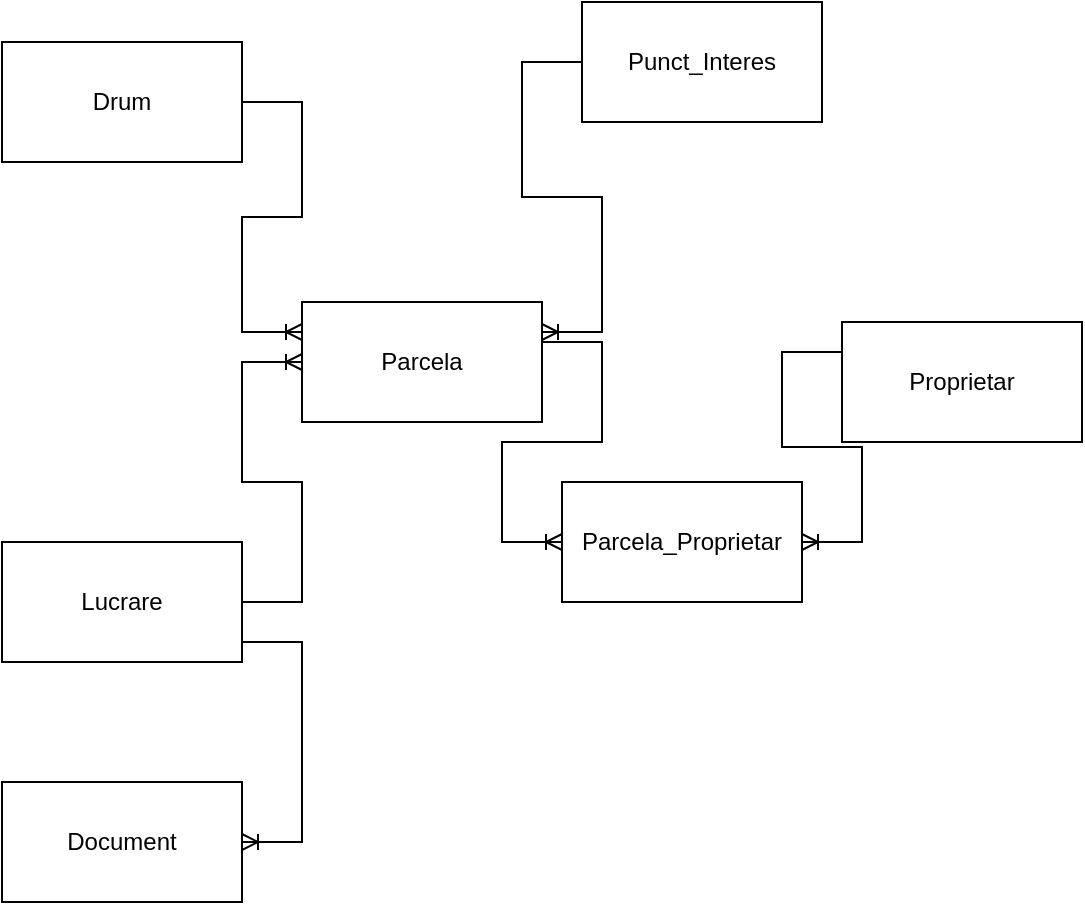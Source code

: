 <mxfile version="24.4.8" type="github">
  <diagram id="R2lEEEUBdFMjLlhIrx00" name="Page-1">
    <mxGraphModel dx="2233" dy="731" grid="1" gridSize="10" guides="1" tooltips="1" connect="1" arrows="1" fold="1" page="1" pageScale="1" pageWidth="850" pageHeight="1100" math="0" shadow="0" extFonts="Permanent Marker^https://fonts.googleapis.com/css?family=Permanent+Marker">
      <root>
        <mxCell id="0" />
        <mxCell id="1" parent="0" />
        <mxCell id="f0PCSpaVsSfNCAGx0SAz-1" value="Parcela" style="rounded=0;whiteSpace=wrap;html=1;" vertex="1" parent="1">
          <mxGeometry x="90" y="200" width="120" height="60" as="geometry" />
        </mxCell>
        <mxCell id="f0PCSpaVsSfNCAGx0SAz-2" value="Proprietar" style="rounded=0;whiteSpace=wrap;html=1;" vertex="1" parent="1">
          <mxGeometry x="360" y="210" width="120" height="60" as="geometry" />
        </mxCell>
        <mxCell id="f0PCSpaVsSfNCAGx0SAz-3" value="Lucrare" style="rounded=0;whiteSpace=wrap;html=1;" vertex="1" parent="1">
          <mxGeometry x="-60" y="320" width="120" height="60" as="geometry" />
        </mxCell>
        <mxCell id="f0PCSpaVsSfNCAGx0SAz-4" value="Document" style="rounded=0;whiteSpace=wrap;html=1;" vertex="1" parent="1">
          <mxGeometry x="-60" y="440" width="120" height="60" as="geometry" />
        </mxCell>
        <mxCell id="f0PCSpaVsSfNCAGx0SAz-5" value="Parcela_Proprietar" style="rounded=0;whiteSpace=wrap;html=1;" vertex="1" parent="1">
          <mxGeometry x="220" y="290" width="120" height="60" as="geometry" />
        </mxCell>
        <mxCell id="f0PCSpaVsSfNCAGx0SAz-6" value="Drum" style="rounded=0;whiteSpace=wrap;html=1;" vertex="1" parent="1">
          <mxGeometry x="-60" y="70" width="120" height="60" as="geometry" />
        </mxCell>
        <mxCell id="f0PCSpaVsSfNCAGx0SAz-7" value="Punct_Interes" style="rounded=0;whiteSpace=wrap;html=1;" vertex="1" parent="1">
          <mxGeometry x="230" y="50" width="120" height="60" as="geometry" />
        </mxCell>
        <mxCell id="f0PCSpaVsSfNCAGx0SAz-8" value="" style="edgeStyle=entityRelationEdgeStyle;fontSize=12;html=1;endArrow=ERoneToMany;rounded=0;entryX=0;entryY=0.5;entryDx=0;entryDy=0;" edge="1" parent="1" target="f0PCSpaVsSfNCAGx0SAz-5">
          <mxGeometry width="100" height="100" relative="1" as="geometry">
            <mxPoint x="210" y="220" as="sourcePoint" />
            <mxPoint x="200" y="320" as="targetPoint" />
          </mxGeometry>
        </mxCell>
        <mxCell id="f0PCSpaVsSfNCAGx0SAz-9" value="" style="edgeStyle=entityRelationEdgeStyle;fontSize=12;html=1;endArrow=ERoneToMany;rounded=0;entryX=1;entryY=0.5;entryDx=0;entryDy=0;exitX=0;exitY=0.25;exitDx=0;exitDy=0;" edge="1" parent="1" source="f0PCSpaVsSfNCAGx0SAz-2" target="f0PCSpaVsSfNCAGx0SAz-5">
          <mxGeometry width="100" height="100" relative="1" as="geometry">
            <mxPoint x="460" y="240" as="sourcePoint" />
            <mxPoint x="430" y="130" as="targetPoint" />
          </mxGeometry>
        </mxCell>
        <mxCell id="f0PCSpaVsSfNCAGx0SAz-10" value="" style="edgeStyle=entityRelationEdgeStyle;fontSize=12;html=1;endArrow=ERoneToMany;rounded=0;entryX=0;entryY=0.5;entryDx=0;entryDy=0;" edge="1" parent="1" target="f0PCSpaVsSfNCAGx0SAz-1">
          <mxGeometry width="100" height="100" relative="1" as="geometry">
            <mxPoint x="60" y="350" as="sourcePoint" />
            <mxPoint x="160" y="250" as="targetPoint" />
          </mxGeometry>
        </mxCell>
        <mxCell id="f0PCSpaVsSfNCAGx0SAz-11" value="" style="edgeStyle=entityRelationEdgeStyle;fontSize=12;html=1;endArrow=ERoneToMany;rounded=0;entryX=0;entryY=0.25;entryDx=0;entryDy=0;" edge="1" parent="1" target="f0PCSpaVsSfNCAGx0SAz-1">
          <mxGeometry width="100" height="100" relative="1" as="geometry">
            <mxPoint x="60" y="100" as="sourcePoint" />
            <mxPoint x="160" as="targetPoint" />
          </mxGeometry>
        </mxCell>
        <mxCell id="f0PCSpaVsSfNCAGx0SAz-12" value="" style="edgeStyle=entityRelationEdgeStyle;fontSize=12;html=1;endArrow=ERoneToMany;rounded=0;entryX=1;entryY=0.5;entryDx=0;entryDy=0;" edge="1" parent="1" target="f0PCSpaVsSfNCAGx0SAz-4">
          <mxGeometry width="100" height="100" relative="1" as="geometry">
            <mxPoint x="60" y="370" as="sourcePoint" />
            <mxPoint x="160" y="270" as="targetPoint" />
          </mxGeometry>
        </mxCell>
        <mxCell id="f0PCSpaVsSfNCAGx0SAz-13" value="" style="edgeStyle=entityRelationEdgeStyle;fontSize=12;html=1;endArrow=ERoneToMany;rounded=0;entryX=1;entryY=0.25;entryDx=0;entryDy=0;exitX=0;exitY=0.5;exitDx=0;exitDy=0;" edge="1" parent="1" source="f0PCSpaVsSfNCAGx0SAz-7" target="f0PCSpaVsSfNCAGx0SAz-1">
          <mxGeometry width="100" height="100" relative="1" as="geometry">
            <mxPoint x="350" y="80" as="sourcePoint" />
            <mxPoint x="220" y="200" as="targetPoint" />
          </mxGeometry>
        </mxCell>
      </root>
    </mxGraphModel>
  </diagram>
</mxfile>
